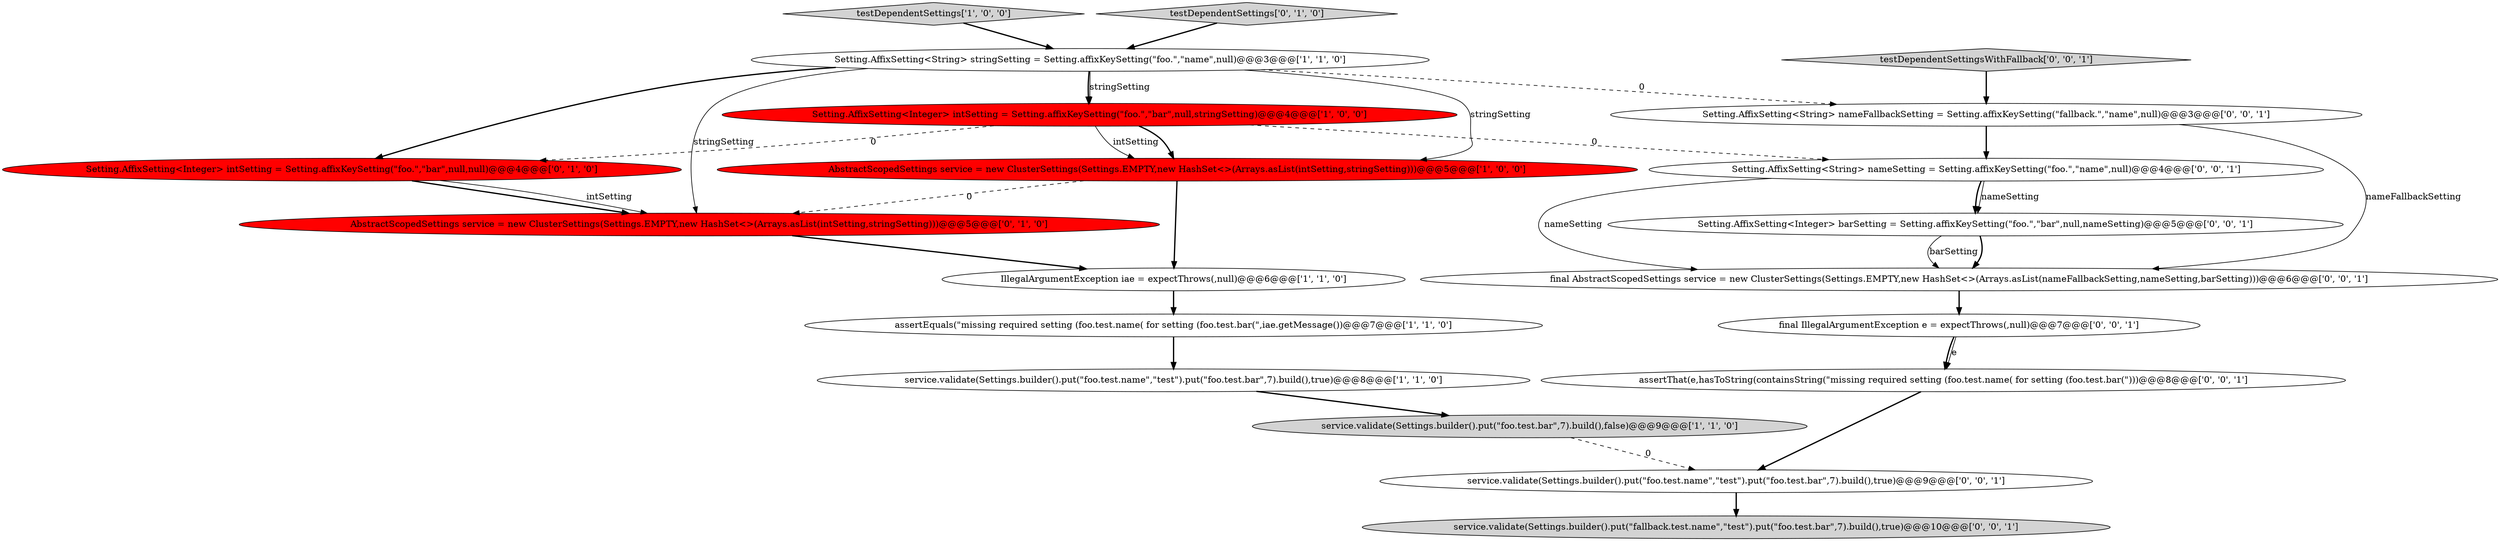 digraph {
9 [style = filled, label = "Setting.AffixSetting<Integer> intSetting = Setting.affixKeySetting(\"foo.\",\"bar\",null,null)@@@4@@@['0', '1', '0']", fillcolor = red, shape = ellipse image = "AAA1AAABBB2BBB"];
1 [style = filled, label = "testDependentSettings['1', '0', '0']", fillcolor = lightgray, shape = diamond image = "AAA0AAABBB1BBB"];
8 [style = filled, label = "testDependentSettings['0', '1', '0']", fillcolor = lightgray, shape = diamond image = "AAA0AAABBB2BBB"];
10 [style = filled, label = "AbstractScopedSettings service = new ClusterSettings(Settings.EMPTY,new HashSet<>(Arrays.asList(intSetting,stringSetting)))@@@5@@@['0', '1', '0']", fillcolor = red, shape = ellipse image = "AAA1AAABBB2BBB"];
13 [style = filled, label = "testDependentSettingsWithFallback['0', '0', '1']", fillcolor = lightgray, shape = diamond image = "AAA0AAABBB3BBB"];
14 [style = filled, label = "Setting.AffixSetting<Integer> barSetting = Setting.affixKeySetting(\"foo.\",\"bar\",null,nameSetting)@@@5@@@['0', '0', '1']", fillcolor = white, shape = ellipse image = "AAA0AAABBB3BBB"];
18 [style = filled, label = "Setting.AffixSetting<String> nameSetting = Setting.affixKeySetting(\"foo.\",\"name\",null)@@@4@@@['0', '0', '1']", fillcolor = white, shape = ellipse image = "AAA0AAABBB3BBB"];
15 [style = filled, label = "final IllegalArgumentException e = expectThrows(,null)@@@7@@@['0', '0', '1']", fillcolor = white, shape = ellipse image = "AAA0AAABBB3BBB"];
16 [style = filled, label = "service.validate(Settings.builder().put(\"fallback.test.name\",\"test\").put(\"foo.test.bar\",7).build(),true)@@@10@@@['0', '0', '1']", fillcolor = lightgray, shape = ellipse image = "AAA0AAABBB3BBB"];
3 [style = filled, label = "Setting.AffixSetting<Integer> intSetting = Setting.affixKeySetting(\"foo.\",\"bar\",null,stringSetting)@@@4@@@['1', '0', '0']", fillcolor = red, shape = ellipse image = "AAA1AAABBB1BBB"];
0 [style = filled, label = "IllegalArgumentException iae = expectThrows(,null)@@@6@@@['1', '1', '0']", fillcolor = white, shape = ellipse image = "AAA0AAABBB1BBB"];
2 [style = filled, label = "AbstractScopedSettings service = new ClusterSettings(Settings.EMPTY,new HashSet<>(Arrays.asList(intSetting,stringSetting)))@@@5@@@['1', '0', '0']", fillcolor = red, shape = ellipse image = "AAA1AAABBB1BBB"];
17 [style = filled, label = "final AbstractScopedSettings service = new ClusterSettings(Settings.EMPTY,new HashSet<>(Arrays.asList(nameFallbackSetting,nameSetting,barSetting)))@@@6@@@['0', '0', '1']", fillcolor = white, shape = ellipse image = "AAA0AAABBB3BBB"];
19 [style = filled, label = "assertThat(e,hasToString(containsString(\"missing required setting (foo.test.name( for setting (foo.test.bar(\")))@@@8@@@['0', '0', '1']", fillcolor = white, shape = ellipse image = "AAA0AAABBB3BBB"];
7 [style = filled, label = "service.validate(Settings.builder().put(\"foo.test.bar\",7).build(),false)@@@9@@@['1', '1', '0']", fillcolor = lightgray, shape = ellipse image = "AAA0AAABBB1BBB"];
4 [style = filled, label = "assertEquals(\"missing required setting (foo.test.name( for setting (foo.test.bar(\",iae.getMessage())@@@7@@@['1', '1', '0']", fillcolor = white, shape = ellipse image = "AAA0AAABBB1BBB"];
12 [style = filled, label = "service.validate(Settings.builder().put(\"foo.test.name\",\"test\").put(\"foo.test.bar\",7).build(),true)@@@9@@@['0', '0', '1']", fillcolor = white, shape = ellipse image = "AAA0AAABBB3BBB"];
11 [style = filled, label = "Setting.AffixSetting<String> nameFallbackSetting = Setting.affixKeySetting(\"fallback.\",\"name\",null)@@@3@@@['0', '0', '1']", fillcolor = white, shape = ellipse image = "AAA0AAABBB3BBB"];
6 [style = filled, label = "service.validate(Settings.builder().put(\"foo.test.name\",\"test\").put(\"foo.test.bar\",7).build(),true)@@@8@@@['1', '1', '0']", fillcolor = white, shape = ellipse image = "AAA0AAABBB1BBB"];
5 [style = filled, label = "Setting.AffixSetting<String> stringSetting = Setting.affixKeySetting(\"foo.\",\"name\",null)@@@3@@@['1', '1', '0']", fillcolor = white, shape = ellipse image = "AAA0AAABBB1BBB"];
1->5 [style = bold, label=""];
5->3 [style = bold, label=""];
5->9 [style = bold, label=""];
18->17 [style = solid, label="nameSetting"];
19->12 [style = bold, label=""];
4->6 [style = bold, label=""];
5->3 [style = solid, label="stringSetting"];
3->2 [style = solid, label="intSetting"];
3->18 [style = dashed, label="0"];
14->17 [style = bold, label=""];
12->16 [style = bold, label=""];
9->10 [style = bold, label=""];
15->19 [style = bold, label=""];
13->11 [style = bold, label=""];
5->2 [style = solid, label="stringSetting"];
11->18 [style = bold, label=""];
2->10 [style = dashed, label="0"];
15->19 [style = solid, label="e"];
18->14 [style = solid, label="nameSetting"];
14->17 [style = solid, label="barSetting"];
5->10 [style = solid, label="stringSetting"];
9->10 [style = solid, label="intSetting"];
2->0 [style = bold, label=""];
3->2 [style = bold, label=""];
8->5 [style = bold, label=""];
3->9 [style = dashed, label="0"];
5->11 [style = dashed, label="0"];
0->4 [style = bold, label=""];
10->0 [style = bold, label=""];
17->15 [style = bold, label=""];
7->12 [style = dashed, label="0"];
6->7 [style = bold, label=""];
18->14 [style = bold, label=""];
11->17 [style = solid, label="nameFallbackSetting"];
}

